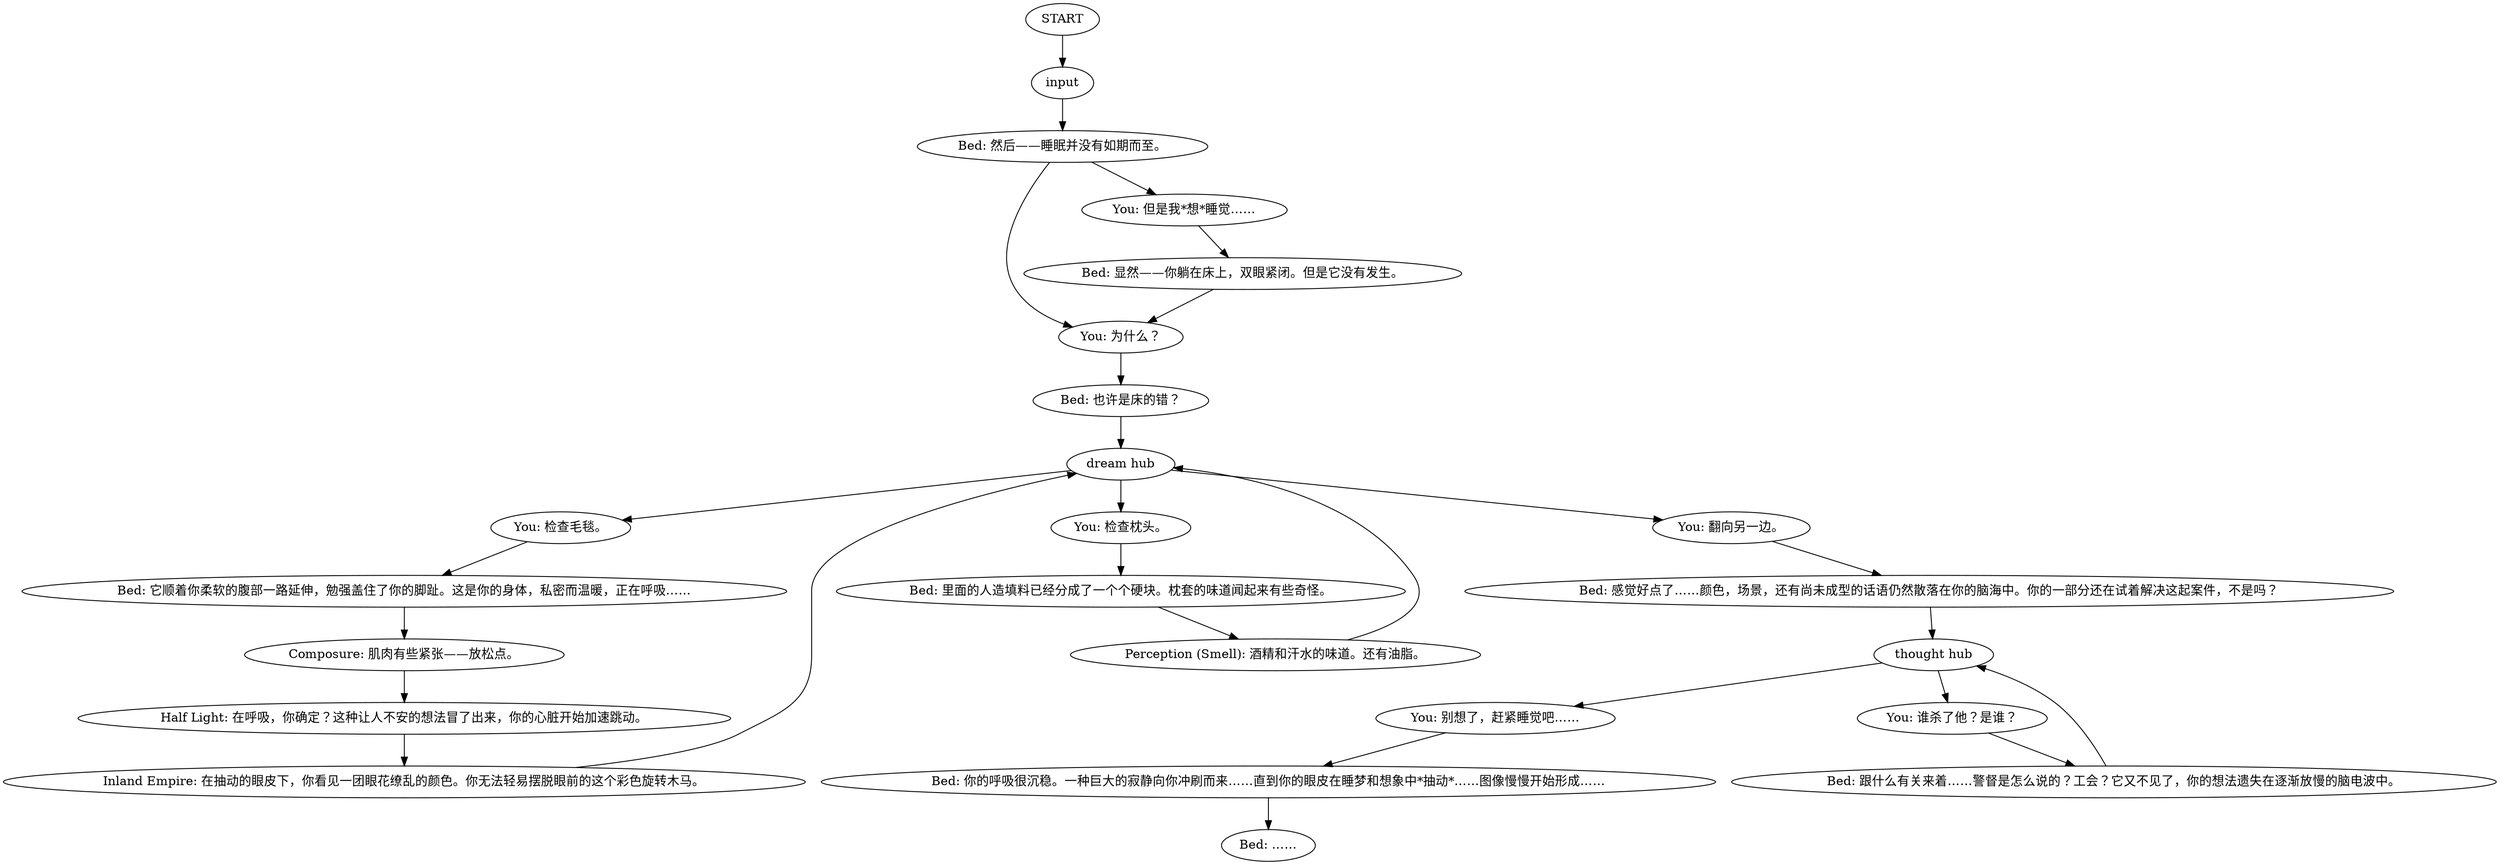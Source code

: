 # WHIRLING F2 / DREAM 2 INTRO
# 1. You try to get comfortable, but the bed is less than ideal.
#2. You begin to drift off, but have trouble getting to sleep.
# ==================================================
digraph G {
	  0 [label="START"];
	  1 [label="input"];
	  2 [label="Bed: 跟什么有关来着……警督是怎么说的？工会？它又不见了，你的想法遗失在逐渐放慢的脑电波中。"];
	  3 [label="Bed: 里面的人造填料已经分成了一个个硬块。枕套的味道闻起来有些奇怪。"];
	  4 [label="You: 谁杀了他？是谁？"];
	  5 [label="You: 别想了，赶紧睡觉吧……"];
	  6 [label="Bed: 感觉好点了……颜色，场景，还有尚未成型的话语仍然散落在你的脑海中。你的一部分还在试着解决这起案件，不是吗？"];
	  7 [label="Composure: 肌肉有些紧张——放松点。"];
	  8 [label="You: 为什么？"];
	  9 [label="thought hub"];
	  10 [label="Inland Empire: 在抽动的眼皮下，你看见一团眼花缭乱的颜色。你无法轻易摆脱眼前的这个彩色旋转木马。"];
	  11 [label="Bed: 它顺着你柔软的腹部一路延伸，勉强盖住了你的脚趾。这是你的身体，私密而温暖，正在呼吸……"];
	  12 [label="You: 检查枕头。"];
	  13 [label="Bed: 你的呼吸很沉稳。一种巨大的寂静向你冲刷而来……直到你的眼皮在睡梦和想象中*抽动*……图像慢慢开始形成……"];
	  14 [label="Bed: 然后——睡眠并没有如期而至。"];
	  15 [label="Bed: ……"];
	  16 [label="Bed: 也许是床的错？"];
	  17 [label="dream hub"];
	  18 [label="Bed: 显然——你躺在床上，双眼紧闭。但是它没有发生。"];
	  19 [label="Perception (Smell): 酒精和汗水的味道。还有油脂。"];
	  20 [label="Half Light: 在呼吸，你确定？这种让人不安的想法冒了出来，你的心脏开始加速跳动。"];
	  21 [label="You: 翻向另一边。"];
	  22 [label="You: 但是我*想*睡觉……"];
	  23 [label="You: 检查毛毯。"];
	  0 -> 1
	  1 -> 14
	  2 -> 9
	  3 -> 19
	  4 -> 2
	  5 -> 13
	  6 -> 9
	  7 -> 20
	  8 -> 16
	  9 -> 4
	  9 -> 5
	  10 -> 17
	  11 -> 7
	  12 -> 3
	  13 -> 15
	  14 -> 8
	  14 -> 22
	  16 -> 17
	  17 -> 12
	  17 -> 21
	  17 -> 23
	  18 -> 8
	  19 -> 17
	  20 -> 10
	  21 -> 6
	  22 -> 18
	  23 -> 11
}

